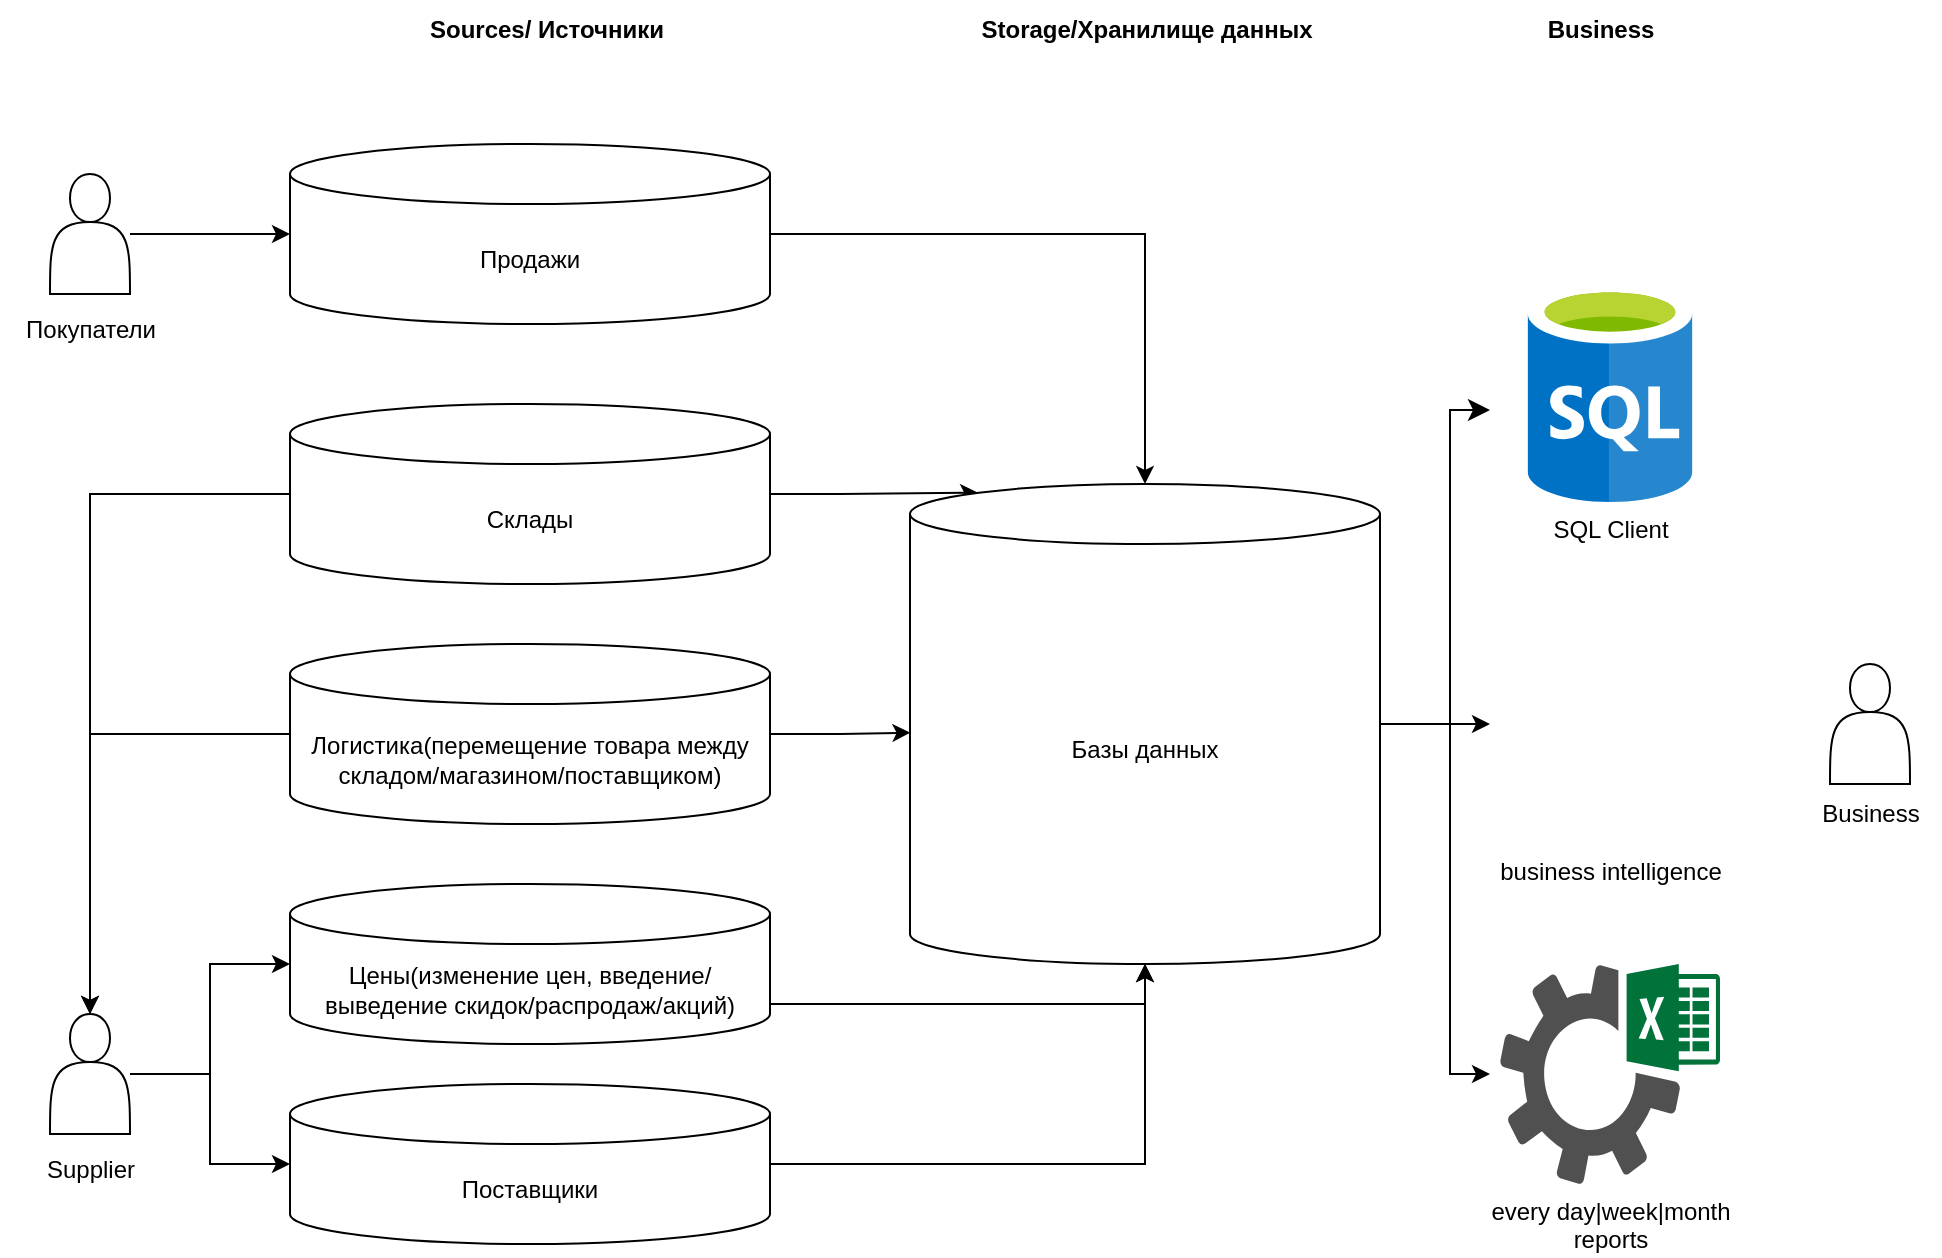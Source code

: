 <mxfile version="21.3.7" type="device">
  <diagram name="Page-1" id="fXYMlpESwc9mk-Sa4Uye">
    <mxGraphModel dx="2045" dy="657" grid="1" gridSize="10" guides="1" tooltips="1" connect="1" arrows="1" fold="1" page="1" pageScale="1" pageWidth="850" pageHeight="1400" math="0" shadow="0">
      <root>
        <mxCell id="0" />
        <mxCell id="1" parent="0" />
        <mxCell id="AqmSPRVyuusUtF9OCDGy-19" style="edgeStyle=orthogonalEdgeStyle;rounded=0;orthogonalLoop=1;jettySize=auto;html=1;" edge="1" parent="1" source="AqmSPRVyuusUtF9OCDGy-1" target="AqmSPRVyuusUtF9OCDGy-8">
          <mxGeometry relative="1" as="geometry" />
        </mxCell>
        <mxCell id="AqmSPRVyuusUtF9OCDGy-1" value="Продажи" style="shape=cylinder3;whiteSpace=wrap;html=1;boundedLbl=1;backgroundOutline=1;size=15;" vertex="1" parent="1">
          <mxGeometry x="40" y="110" width="240" height="90" as="geometry" />
        </mxCell>
        <mxCell id="AqmSPRVyuusUtF9OCDGy-26" style="edgeStyle=orthogonalEdgeStyle;rounded=0;orthogonalLoop=1;jettySize=auto;html=1;entryX=0.145;entryY=0;entryDx=0;entryDy=4.35;entryPerimeter=0;" edge="1" parent="1" source="AqmSPRVyuusUtF9OCDGy-2" target="AqmSPRVyuusUtF9OCDGy-8">
          <mxGeometry relative="1" as="geometry" />
        </mxCell>
        <mxCell id="AqmSPRVyuusUtF9OCDGy-60" style="edgeStyle=orthogonalEdgeStyle;rounded=0;orthogonalLoop=1;jettySize=auto;html=1;entryX=0.5;entryY=0;entryDx=0;entryDy=0;" edge="1" parent="1" source="AqmSPRVyuusUtF9OCDGy-2" target="AqmSPRVyuusUtF9OCDGy-29">
          <mxGeometry relative="1" as="geometry" />
        </mxCell>
        <mxCell id="AqmSPRVyuusUtF9OCDGy-2" value="Склады" style="shape=cylinder3;whiteSpace=wrap;html=1;boundedLbl=1;backgroundOutline=1;size=15;" vertex="1" parent="1">
          <mxGeometry x="40" y="240" width="240" height="90" as="geometry" />
        </mxCell>
        <mxCell id="AqmSPRVyuusUtF9OCDGy-28" style="edgeStyle=orthogonalEdgeStyle;rounded=0;orthogonalLoop=1;jettySize=auto;html=1;entryX=0.001;entryY=0.518;entryDx=0;entryDy=0;entryPerimeter=0;" edge="1" parent="1" source="AqmSPRVyuusUtF9OCDGy-3" target="AqmSPRVyuusUtF9OCDGy-8">
          <mxGeometry relative="1" as="geometry" />
        </mxCell>
        <mxCell id="AqmSPRVyuusUtF9OCDGy-59" style="edgeStyle=orthogonalEdgeStyle;rounded=0;orthogonalLoop=1;jettySize=auto;html=1;entryX=0.5;entryY=0;entryDx=0;entryDy=0;" edge="1" parent="1" source="AqmSPRVyuusUtF9OCDGy-3" target="AqmSPRVyuusUtF9OCDGy-29">
          <mxGeometry relative="1" as="geometry" />
        </mxCell>
        <mxCell id="AqmSPRVyuusUtF9OCDGy-3" value="Логистика(перемещение товара между складом/магазином/поставщиком)" style="shape=cylinder3;whiteSpace=wrap;html=1;boundedLbl=1;backgroundOutline=1;size=15;" vertex="1" parent="1">
          <mxGeometry x="40" y="360" width="240" height="90" as="geometry" />
        </mxCell>
        <mxCell id="AqmSPRVyuusUtF9OCDGy-24" style="edgeStyle=orthogonalEdgeStyle;rounded=0;orthogonalLoop=1;jettySize=auto;html=1;entryX=0.5;entryY=1;entryDx=0;entryDy=0;entryPerimeter=0;" edge="1" parent="1" source="AqmSPRVyuusUtF9OCDGy-6" target="AqmSPRVyuusUtF9OCDGy-8">
          <mxGeometry relative="1" as="geometry">
            <Array as="points">
              <mxPoint x="467" y="540" />
            </Array>
          </mxGeometry>
        </mxCell>
        <mxCell id="AqmSPRVyuusUtF9OCDGy-6" value="Цены(изменение цен, введение/выведение скидок/распродаж/акций)" style="shape=cylinder3;whiteSpace=wrap;html=1;boundedLbl=1;backgroundOutline=1;size=15;" vertex="1" parent="1">
          <mxGeometry x="40" y="480" width="240" height="80" as="geometry" />
        </mxCell>
        <mxCell id="AqmSPRVyuusUtF9OCDGy-23" style="edgeStyle=orthogonalEdgeStyle;rounded=0;orthogonalLoop=1;jettySize=auto;html=1;entryX=0.5;entryY=1;entryDx=0;entryDy=0;entryPerimeter=0;" edge="1" parent="1" source="AqmSPRVyuusUtF9OCDGy-7" target="AqmSPRVyuusUtF9OCDGy-8">
          <mxGeometry relative="1" as="geometry" />
        </mxCell>
        <mxCell id="AqmSPRVyuusUtF9OCDGy-7" value="Поставщики" style="shape=cylinder3;whiteSpace=wrap;html=1;boundedLbl=1;backgroundOutline=1;size=15;" vertex="1" parent="1">
          <mxGeometry x="40" y="580" width="240" height="80" as="geometry" />
        </mxCell>
        <mxCell id="AqmSPRVyuusUtF9OCDGy-51" style="edgeStyle=orthogonalEdgeStyle;rounded=0;orthogonalLoop=1;jettySize=auto;html=1;" edge="1" parent="1" source="AqmSPRVyuusUtF9OCDGy-8">
          <mxGeometry relative="1" as="geometry">
            <mxPoint x="640" y="575" as="targetPoint" />
            <Array as="points">
              <mxPoint x="620" y="400" />
              <mxPoint x="620" y="575" />
            </Array>
          </mxGeometry>
        </mxCell>
        <mxCell id="AqmSPRVyuusUtF9OCDGy-52" style="edgeStyle=orthogonalEdgeStyle;rounded=0;orthogonalLoop=1;jettySize=auto;html=1;" edge="1" parent="1" source="AqmSPRVyuusUtF9OCDGy-8" target="AqmSPRVyuusUtF9OCDGy-10">
          <mxGeometry relative="1" as="geometry" />
        </mxCell>
        <mxCell id="AqmSPRVyuusUtF9OCDGy-8" value="Базы данных" style="shape=cylinder3;whiteSpace=wrap;html=1;boundedLbl=1;backgroundOutline=1;size=15;" vertex="1" parent="1">
          <mxGeometry x="350" y="280" width="235" height="240" as="geometry" />
        </mxCell>
        <mxCell id="AqmSPRVyuusUtF9OCDGy-9" value="SQL Client" style="image;sketch=0;aspect=fixed;html=1;points=[];align=center;fontSize=12;image=img/lib/mscae/SQL_Database_generic.svg;" vertex="1" parent="1">
          <mxGeometry x="658.6" y="180" width="82.8" height="108.95" as="geometry" />
        </mxCell>
        <mxCell id="AqmSPRVyuusUtF9OCDGy-10" value="business intelligence" style="shape=image;html=1;verticalAlign=top;verticalLabelPosition=bottom;labelBackgroundColor=#ffffff;imageAspect=0;aspect=fixed;image=https://cdn1.iconfinder.com/data/icons/software-engineering-and-video-gaming/512/487_Ai_brain_future_intelligence_machine_Data_Science_Fabrication_Lab-128.png" vertex="1" parent="1">
          <mxGeometry x="640" y="340" width="120" height="120" as="geometry" />
        </mxCell>
        <mxCell id="AqmSPRVyuusUtF9OCDGy-11" value="every day|week|month &lt;br&gt;reports" style="sketch=0;pointerEvents=1;shadow=0;dashed=0;html=1;strokeColor=none;fillColor=#505050;labelPosition=center;verticalLabelPosition=bottom;verticalAlign=top;outlineConnect=0;align=center;shape=mxgraph.office.services.excel_services;" vertex="1" parent="1">
          <mxGeometry x="645" y="520" width="110" height="110" as="geometry" />
        </mxCell>
        <mxCell id="AqmSPRVyuusUtF9OCDGy-12" value="Sources/ Источники&lt;br&gt;" style="text;html=1;align=center;verticalAlign=middle;resizable=0;points=[];autosize=1;strokeColor=none;fillColor=none;fontStyle=1" vertex="1" parent="1">
          <mxGeometry x="97.5" y="38" width="140" height="30" as="geometry" />
        </mxCell>
        <mxCell id="AqmSPRVyuusUtF9OCDGy-16" value="Storage/Хранилище данных&lt;br&gt;" style="text;html=1;align=center;verticalAlign=middle;resizable=0;points=[];autosize=1;strokeColor=none;fillColor=none;fontStyle=1" vertex="1" parent="1">
          <mxGeometry x="372.5" y="38" width="190" height="30" as="geometry" />
        </mxCell>
        <mxCell id="AqmSPRVyuusUtF9OCDGy-32" style="edgeStyle=orthogonalEdgeStyle;rounded=0;orthogonalLoop=1;jettySize=auto;html=1;entryX=0;entryY=0.5;entryDx=0;entryDy=0;entryPerimeter=0;" edge="1" parent="1" source="AqmSPRVyuusUtF9OCDGy-29" target="AqmSPRVyuusUtF9OCDGy-6">
          <mxGeometry relative="1" as="geometry" />
        </mxCell>
        <mxCell id="AqmSPRVyuusUtF9OCDGy-33" style="edgeStyle=orthogonalEdgeStyle;rounded=0;orthogonalLoop=1;jettySize=auto;html=1;entryX=0;entryY=0.5;entryDx=0;entryDy=0;entryPerimeter=0;" edge="1" parent="1" source="AqmSPRVyuusUtF9OCDGy-29" target="AqmSPRVyuusUtF9OCDGy-7">
          <mxGeometry relative="1" as="geometry" />
        </mxCell>
        <mxCell id="AqmSPRVyuusUtF9OCDGy-29" value="" style="shape=actor;whiteSpace=wrap;html=1;" vertex="1" parent="1">
          <mxGeometry x="-80" y="545" width="40" height="60" as="geometry" />
        </mxCell>
        <mxCell id="AqmSPRVyuusUtF9OCDGy-31" value="Supplier" style="text;html=1;align=center;verticalAlign=middle;resizable=0;points=[];autosize=1;strokeColor=none;fillColor=none;" vertex="1" parent="1">
          <mxGeometry x="-95" y="608" width="70" height="30" as="geometry" />
        </mxCell>
        <mxCell id="AqmSPRVyuusUtF9OCDGy-34" value="" style="shape=actor;whiteSpace=wrap;html=1;" vertex="1" parent="1">
          <mxGeometry x="810" y="370" width="40" height="60" as="geometry" />
        </mxCell>
        <mxCell id="AqmSPRVyuusUtF9OCDGy-38" value="Business" style="text;html=1;align=center;verticalAlign=middle;resizable=0;points=[];autosize=1;strokeColor=none;fillColor=none;fontStyle=1" vertex="1" parent="1">
          <mxGeometry x="655" y="38" width="80" height="30" as="geometry" />
        </mxCell>
        <mxCell id="AqmSPRVyuusUtF9OCDGy-53" value="" style="edgeStyle=elbowEdgeStyle;elbow=horizontal;endArrow=classic;html=1;curved=0;rounded=0;endSize=8;startSize=8;" edge="1" parent="1">
          <mxGeometry width="50" height="50" relative="1" as="geometry">
            <mxPoint x="585" y="400" as="sourcePoint" />
            <mxPoint x="640" y="243" as="targetPoint" />
            <Array as="points">
              <mxPoint x="620" y="290" />
              <mxPoint x="610" y="330" />
            </Array>
          </mxGeometry>
        </mxCell>
        <mxCell id="AqmSPRVyuusUtF9OCDGy-55" value="Business" style="text;html=1;align=center;verticalAlign=middle;resizable=0;points=[];autosize=1;strokeColor=none;fillColor=none;" vertex="1" parent="1">
          <mxGeometry x="795" y="430" width="70" height="30" as="geometry" />
        </mxCell>
        <mxCell id="AqmSPRVyuusUtF9OCDGy-63" style="edgeStyle=orthogonalEdgeStyle;rounded=0;orthogonalLoop=1;jettySize=auto;html=1;" edge="1" parent="1" source="AqmSPRVyuusUtF9OCDGy-61" target="AqmSPRVyuusUtF9OCDGy-1">
          <mxGeometry relative="1" as="geometry" />
        </mxCell>
        <mxCell id="AqmSPRVyuusUtF9OCDGy-61" value="" style="shape=actor;whiteSpace=wrap;html=1;" vertex="1" parent="1">
          <mxGeometry x="-80" y="125" width="40" height="60" as="geometry" />
        </mxCell>
        <mxCell id="AqmSPRVyuusUtF9OCDGy-62" value="Покупатели" style="text;html=1;align=center;verticalAlign=middle;resizable=0;points=[];autosize=1;strokeColor=none;fillColor=none;" vertex="1" parent="1">
          <mxGeometry x="-105" y="188" width="90" height="30" as="geometry" />
        </mxCell>
      </root>
    </mxGraphModel>
  </diagram>
</mxfile>
